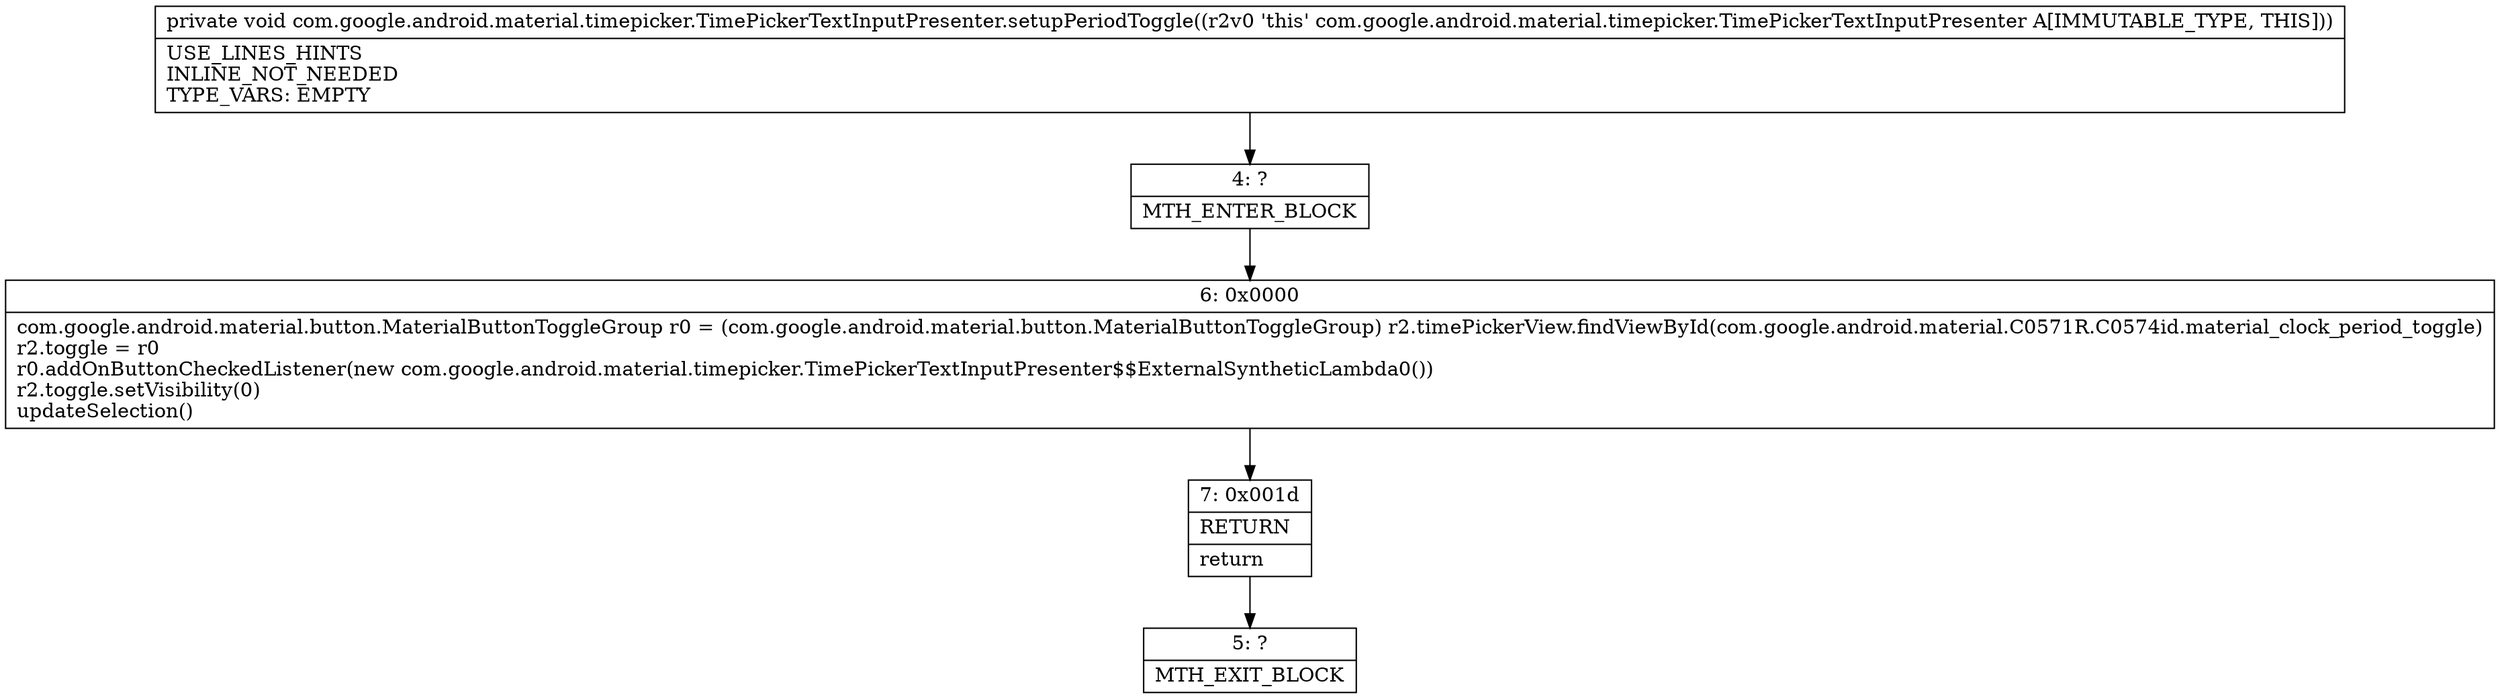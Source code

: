 digraph "CFG forcom.google.android.material.timepicker.TimePickerTextInputPresenter.setupPeriodToggle()V" {
Node_4 [shape=record,label="{4\:\ ?|MTH_ENTER_BLOCK\l}"];
Node_6 [shape=record,label="{6\:\ 0x0000|com.google.android.material.button.MaterialButtonToggleGroup r0 = (com.google.android.material.button.MaterialButtonToggleGroup) r2.timePickerView.findViewById(com.google.android.material.C0571R.C0574id.material_clock_period_toggle)\lr2.toggle = r0\lr0.addOnButtonCheckedListener(new com.google.android.material.timepicker.TimePickerTextInputPresenter$$ExternalSyntheticLambda0())\lr2.toggle.setVisibility(0)\lupdateSelection()\l}"];
Node_7 [shape=record,label="{7\:\ 0x001d|RETURN\l|return\l}"];
Node_5 [shape=record,label="{5\:\ ?|MTH_EXIT_BLOCK\l}"];
MethodNode[shape=record,label="{private void com.google.android.material.timepicker.TimePickerTextInputPresenter.setupPeriodToggle((r2v0 'this' com.google.android.material.timepicker.TimePickerTextInputPresenter A[IMMUTABLE_TYPE, THIS]))  | USE_LINES_HINTS\lINLINE_NOT_NEEDED\lTYPE_VARS: EMPTY\l}"];
MethodNode -> Node_4;Node_4 -> Node_6;
Node_6 -> Node_7;
Node_7 -> Node_5;
}


